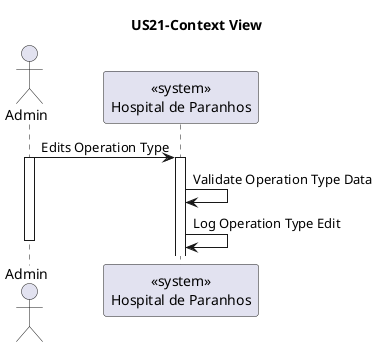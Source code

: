 @startuml


title US21-Context View

actor Admin as A
participant "<<system>>\nHospital de Paranhos" as S

A -> S : Edits Operation Type
activate A
activate S

S -> S : Validate Operation Type Data
S -> S : Log Operation Type Edit
deactivate A


@enduml
